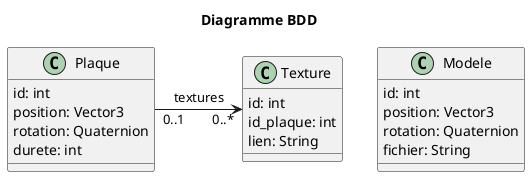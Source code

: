 @startuml BDD_diag
title Diagramme BDD

class Plaque {
    id: int
    position: Vector3
    rotation: Quaternion
    durete: int
}

class Texture {
    id: int
    id_plaque: int
    lien: String
}

Plaque "0..1" -> "0..*" Texture : textures

class Modele {
    id: int
    position: Vector3
    rotation: Quaternion
    fichier: String
}

@enduml